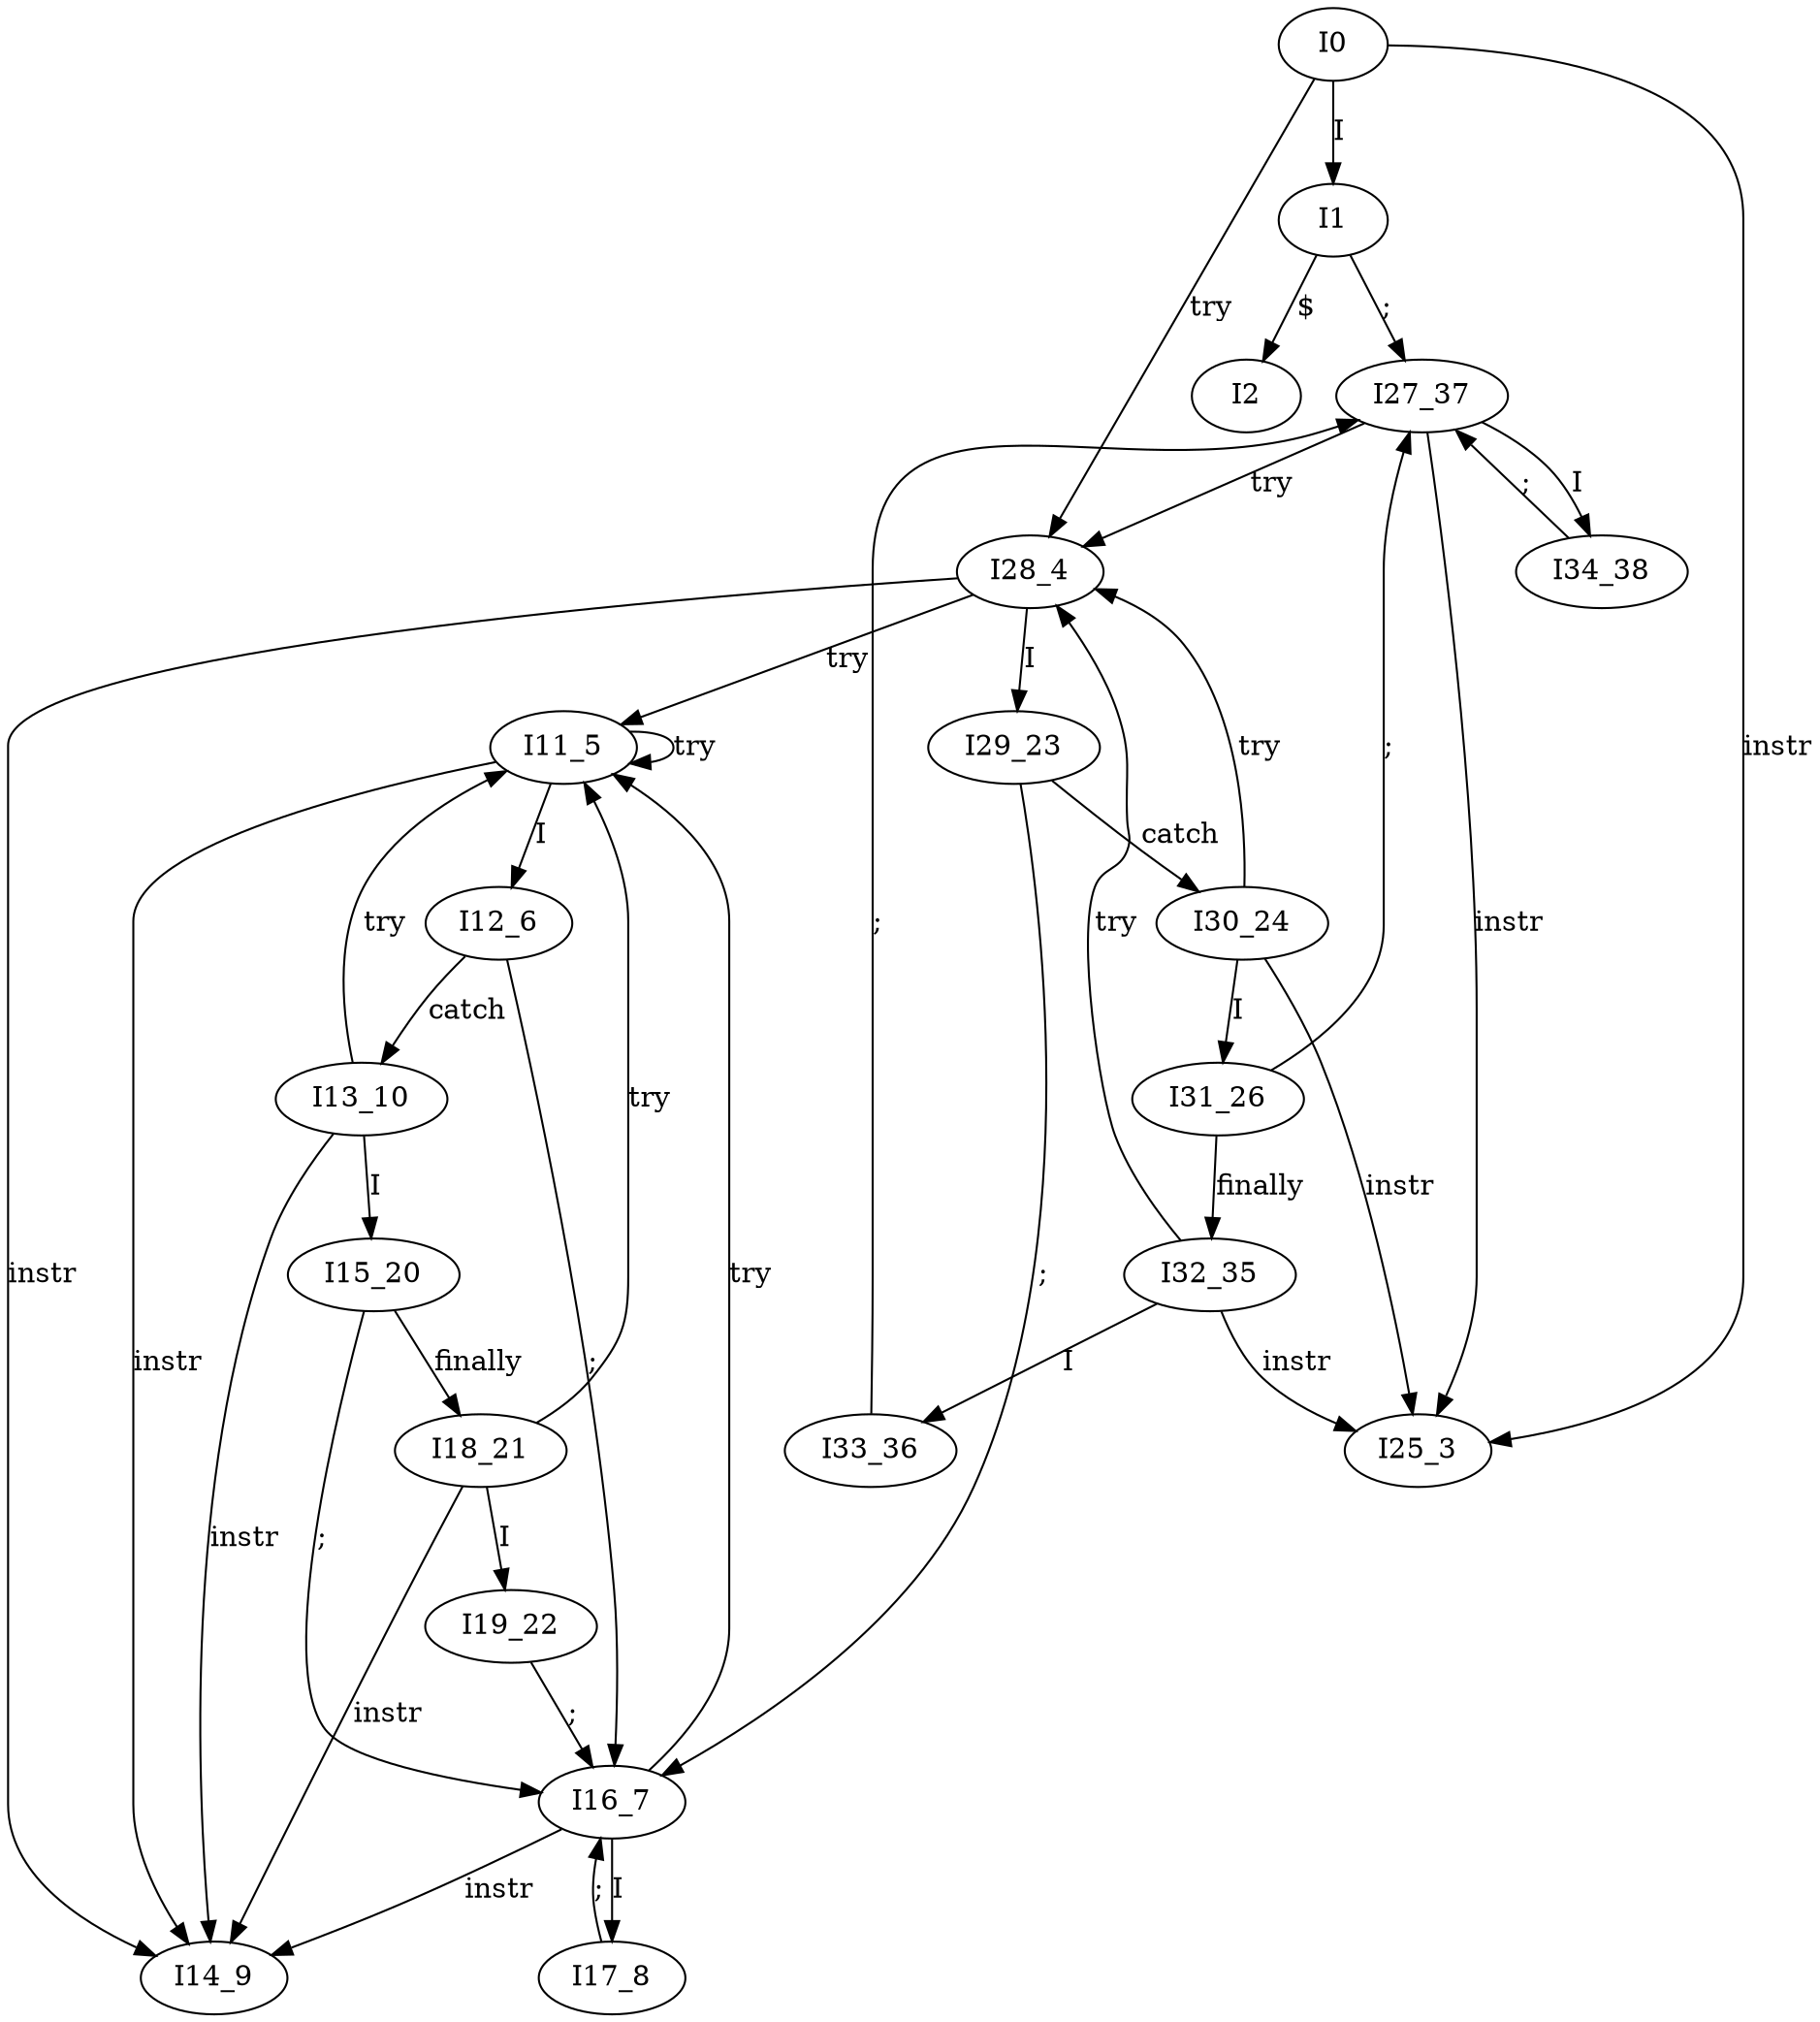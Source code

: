 digraph {
    I0 -> I25_3[label="instr"];
    I0 -> I1[label="I"];
    I0 -> I28_4[label="try"];
    I1 -> I27_37[label=";"];
    I1 -> I2[label="$"];
    I11_5 -> I11_5[label="try"];
    I11_5 -> I12_6[label="I"];
    I11_5 -> I14_9[label="instr"];
    I12_6 -> I13_10[label="catch"];
    I12_6 -> I16_7[label=";"];
    I13_10 -> I11_5[label="try"];
    I13_10 -> I14_9[label="instr"];
    I13_10 -> I15_20[label="I"];
    I15_20 -> I16_7[label=";"];
    I15_20 -> I18_21[label="finally"];
    I16_7 -> I11_5[label="try"];
    I16_7 -> I14_9[label="instr"];
    I16_7 -> I17_8[label="I"];
    I17_8 -> I16_7[label=";"];
    I18_21 -> I11_5[label="try"];
    I18_21 -> I14_9[label="instr"];
    I18_21 -> I19_22[label="I"];
    I19_22 -> I16_7[label=";"];
    I27_37 -> I25_3[label="instr"];
    I27_37 -> I34_38[label="I"];
    I27_37 -> I28_4[label="try"];
    I28_4 -> I11_5[label="try"];
    I28_4 -> I14_9[label="instr"];
    I28_4 -> I29_23[label="I"];
    I29_23 -> I16_7[label=";"];
    I29_23 -> I30_24[label="catch"];
    I30_24 -> I25_3[label="instr"];
    I30_24 -> I31_26[label="I"];
    I30_24 -> I28_4[label="try"];
    I31_26 -> I27_37[label=";"];
    I31_26 -> I32_35[label="finally"];
    I32_35 -> I25_3[label="instr"];
    I32_35 -> I33_36[label="I"];
    I32_35 -> I28_4[label="try"];
    I33_36 -> I27_37[label=";"];
    I34_38 -> I27_37[label=";"];
}